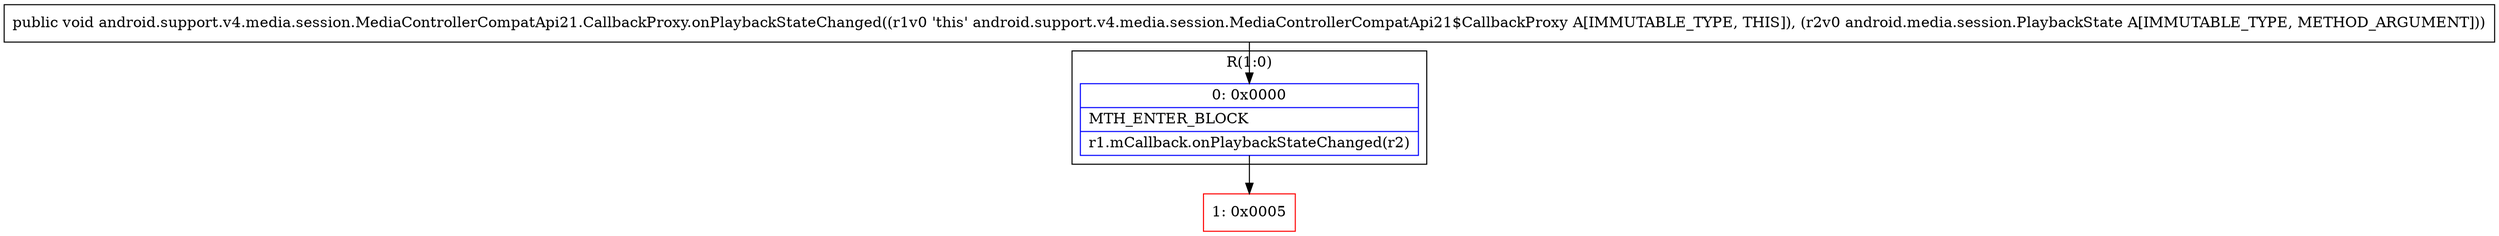 digraph "CFG forandroid.support.v4.media.session.MediaControllerCompatApi21.CallbackProxy.onPlaybackStateChanged(Landroid\/media\/session\/PlaybackState;)V" {
subgraph cluster_Region_2066223951 {
label = "R(1:0)";
node [shape=record,color=blue];
Node_0 [shape=record,label="{0\:\ 0x0000|MTH_ENTER_BLOCK\l|r1.mCallback.onPlaybackStateChanged(r2)\l}"];
}
Node_1 [shape=record,color=red,label="{1\:\ 0x0005}"];
MethodNode[shape=record,label="{public void android.support.v4.media.session.MediaControllerCompatApi21.CallbackProxy.onPlaybackStateChanged((r1v0 'this' android.support.v4.media.session.MediaControllerCompatApi21$CallbackProxy A[IMMUTABLE_TYPE, THIS]), (r2v0 android.media.session.PlaybackState A[IMMUTABLE_TYPE, METHOD_ARGUMENT])) }"];
MethodNode -> Node_0;
Node_0 -> Node_1;
}

